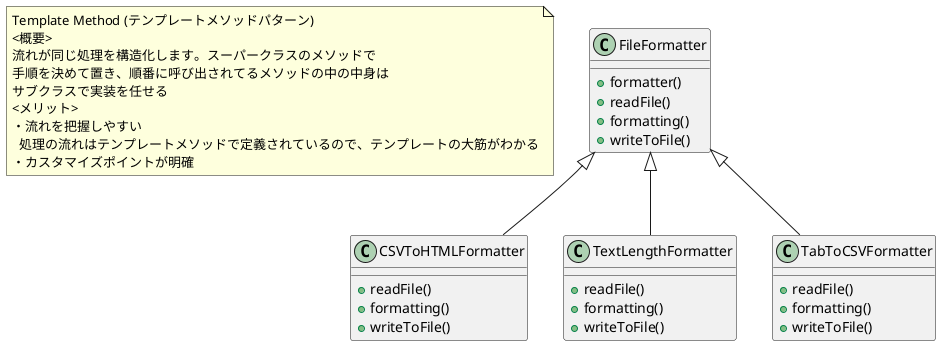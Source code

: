 @startuml

note as N1
  Template Method (テンプレートメソッドパターン)
  <概要>
  流れが同じ処理を構造化します。スーパークラスのメソッドで
  手順を決めて置き、順番に呼び出されてるメソッドの中の中身は
  サブクラスで実装を任せる
  <メリット>
  ・流れを把握しやすい
    処理の流れはテンプレートメソッドで定義されているので、テンプレートの大筋がわかる
  ・カスタマイズポイントが明確
end note

class FileFormatter {
  + formatter()
  + readFile()
  + formatting()
  + writeToFile()
}

class CSVToHTMLFormatter {
  + readFile()
  + formatting()
  + writeToFile()
}
class TextLengthFormatter {
  + readFile()
  + formatting()
  + writeToFile()
}

class TabToCSVFormatter {
  + readFile()
  + formatting()
  + writeToFile()
}

FileFormatter <|-- CSVToHTMLFormatter
FileFormatter <|-- TextLengthFormatter
FileFormatter <|-- TabToCSVFormatter

@enduml